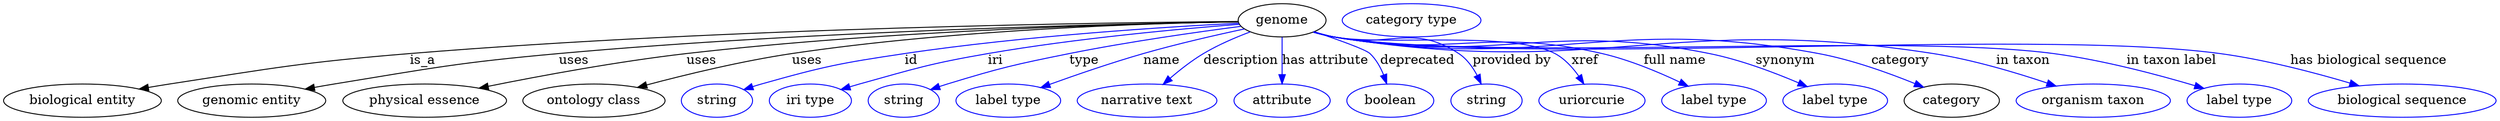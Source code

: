 digraph {
	graph [bb="0,0,2691.5,123"];
	node [label="\N"];
	genome	[height=0.5,
		label=genome,
		pos="1379.1,105",
		width=1.3179];
	"biological entity"	[height=0.5,
		pos="85.142,18",
		width=2.3651];
	genome -> "biological entity"	[label=is_a,
		lp="452.14,61.5",
		pos="e,146.5,30.573 1331.6,103.73 1193.3,102.64 779.89,97.071 438.14,69 322.49,59.501 293.83,53.665 179.14,36 171.79,34.868 164.13,33.611 \
156.5,32.307"];
	"genomic entity"	[height=0.5,
		pos="268.14,18",
		width=2.2206];
	genome -> "genomic entity"	[label=uses,
		lp="615.64,61.5",
		pos="e,325.99,30.512 1331.6,103.37 1209.6,101.42 875.9,94.027 599.14,69 491.03,59.224 464.27,53.523 357.14,36 350.36,34.891 343.31,33.666 \
336.26,32.396"];
	"physical essence"	[height=0.5,
		pos="454.14,18",
		width=2.4553];
	genome -> "physical essence"	[label=uses,
		lp="753.64,61.5",
		pos="e,512.92,31.517 1331.9,103.37 1225.3,101.52 958.65,94.511 737.14,69 663.5,60.518 580.01,45.039 522.91,33.543"];
	"ontology class"	[height=0.5,
		pos="637.14,18",
		width=2.1304];
	genome -> "ontology class"	[label=uses,
		lp="867.64,61.5",
		pos="e,684.31,32.365 1331.5,103.44 1238.7,101.78 1027,95.188 851.14,69 797.23,60.97 736.84,46.329 693.99,34.958"];
	id	[color=blue,
		height=0.5,
		label=string,
		pos="770.14,18",
		width=1.0652];
	genome -> id	[color=blue,
		label=id,
		lp="980.14,61.5",
		pos="e,799.14,29.954 1332.3,101.85 1256.6,97.949 1102.4,88.259 973.14,69 903.48,58.622 885.93,55.131 818.14,36 815.04,35.124 811.84,34.151 \
808.64,33.129",
		style=solid];
	iri	[color=blue,
		height=0.5,
		label="iri type",
		pos="871.14,18",
		width=1.2277];
	genome -> iri	[color=blue,
		label=iri,
		lp="1070.1,61.5",
		pos="e,904.45,29.879 1332.9,100.74 1271,95.95 1157.7,85.719 1062.1,69 1000.4,58.208 985.49,52.747 925.14,36 921.57,35.009 917.88,33.941 \
914.18,32.84",
		style=solid];
	type	[color=blue,
		height=0.5,
		label=string,
		pos="972.14,18",
		width=1.0652];
	genome -> type	[color=blue,
		label=type,
		lp="1166.1,61.5",
		pos="e,1001.1,29.979 1334.6,98.468 1288.3,92.42 1213.8,81.854 1150.1,69 1091.3,57.118 1076.6,53.566 1019.1,36 1016.4,35.155 1013.5,34.243 \
1010.7,33.294",
		style=solid];
	name	[color=blue,
		height=0.5,
		label="label type",
		pos="1085.1,18",
		width=1.5707];
	genome -> name	[color=blue,
		label=name,
		lp="1250.1,61.5",
		pos="e,1120.3,32.237 1338.4,95.593 1308.3,89.101 1266.4,79.478 1230.1,69 1196.2,59.177 1158.4,46.086 1129.9,35.763",
		style=solid];
	description	[color=blue,
		height=0.5,
		label="narrative text",
		pos="1235.1,18",
		width=2.0943];
	genome -> description	[color=blue,
		label=description,
		lp="1335.6,61.5",
		pos="e,1252.2,35.594 1344.9,92.412 1329.2,86.434 1310.7,78.415 1295.1,69 1282.7,61.441 1270.1,51.405 1259.7,42.309",
		style=solid];
	"has attribute"	[color=blue,
		height=0.5,
		label=attribute,
		pos="1380.1,18",
		width=1.4443];
	genome -> "has attribute"	[color=blue,
		label="has attribute",
		lp="1427.1,61.5",
		pos="e,1379.9,36.175 1379.3,86.799 1379.5,75.163 1379.7,59.548 1379.8,46.237",
		style=solid];
	deprecated	[color=blue,
		height=0.5,
		label=boolean,
		pos="1497.1,18",
		width=1.2999];
	genome -> deprecated	[color=blue,
		label=deprecated,
		lp="1525.6,61.5",
		pos="e,1492.9,36.321 1413.8,92.666 1439,84.201 1469.4,73.371 1474.1,69 1480.9,62.752 1485.8,54.128 1489.3,45.8",
		style=solid];
	"provided by"	[color=blue,
		height=0.5,
		label=string,
		pos="1600.1,18",
		width=1.0652];
	genome -> "provided by"	[color=blue,
		label="provided by",
		lp="1627.6,61.5",
		pos="e,1594.3,36.186 1413.6,92.594 1420.6,90.518 1428.1,88.529 1435.1,87 1494.3,74.166 1519.6,102.25 1570.1,69 1578.8,63.305 1585.3,54.164 \
1590.1,45.245",
		style=solid];
	xref	[color=blue,
		height=0.5,
		label=uriorcurie,
		pos="1714.1,18",
		width=1.5887];
	genome -> xref	[color=blue,
		label=xref,
		lp="1706.6,61.5",
		pos="e,1705.4,36.02 1413.2,92.363 1420.4,90.279 1428,88.345 1435.1,87 1487.5,77.205 1627,93.86 1674.1,69 1684.6,63.495 1693.2,53.965 \
1699.8,44.692",
		style=solid];
	"full name"	[color=blue,
		height=0.5,
		label="label type",
		pos="1846.1,18",
		width=1.5707];
	genome -> "full name"	[color=blue,
		label="full name",
		lp="1803.6,61.5",
		pos="e,1818.2,33.673 1413.2,92.289 1420.4,90.21 1427.9,88.298 1435.1,87 1562.2,64.089 1599.3,98.053 1725.1,69 1754.3,62.258 1785.6,49.2 \
1809,38.119",
		style=solid];
	synonym	[color=blue,
		height=0.5,
		label="label type",
		pos="1977.1,18",
		width=1.5707];
	genome -> synonym	[color=blue,
		label=synonym,
		lp="1923.1,61.5",
		pos="e,1946.9,33.204 1412.9,92.277 1420.1,90.171 1427.8,88.251 1435.1,87 1613.2,56.528 1664.1,104.58 1841.1,69 1874.6,62.269 1910.9,48.606 \
1937.5,37.261",
		style=solid];
	category	[height=0.5,
		pos="2103.1,18",
		width=1.4263];
	genome -> category	[color=blue,
		label=category,
		lp="2047.6,61.5",
		pos="e,2072.7,32.581 1412.9,92.221 1420.1,90.119 1427.8,88.215 1435.1,87 1665,48.832 1730.1,111.7 1959.1,69 1995.3,62.255 2034.7,48.078 \
2063.1,36.537",
		style=solid];
	"in taxon"	[color=blue,
		height=0.5,
		label="organism taxon",
		pos="2256.1,18",
		width=2.3109];
	genome -> "in taxon"	[color=blue,
		label="in taxon",
		lp="2180.1,61.5",
		pos="e,2215.9,33.786 1412.9,92.184 1420.1,90.085 1427.8,88.191 1435.1,87 1719.5,40.743 1798.5,113.35 2083.1,69 2125.5,62.407 2172,48.555 \
2206.2,37.099",
		style=solid];
	"in taxon label"	[color=blue,
		height=0.5,
		label="label type",
		pos="2414.1,18",
		width=1.5707];
	genome -> "in taxon label"	[color=blue,
		label="in taxon label",
		lp="2340.6,61.5",
		pos="e,2375.7,31.298 1412.9,92.158 1420.1,90.061 1427.8,88.174 1435.1,87 1605.9,59.631 2041.7,91.665 2213.1,69 2266.3,61.969 2325.8,46.15 \
2366.2,34.175",
		style=solid];
	"has biological sequence"	[color=blue,
		height=0.5,
		label="biological sequence",
		pos="2590.1,18",
		width=2.8164];
	genome -> "has biological sequence"	[color=blue,
		label="has biological sequence",
		lp="2553.6,61.5",
		pos="e,2543.4,34.11 1412.8,92.134 1420.1,90.038 1427.8,88.158 1435.1,87 1645.5,53.758 2182.1,97.378 2393.1,69 2441.3,62.519 2494.7,48.524 \
2533.8,36.985",
		style=solid];
	"named thing_category"	[color=blue,
		height=0.5,
		label="category type",
		pos="1519.1,105",
		width=2.0762];
}
